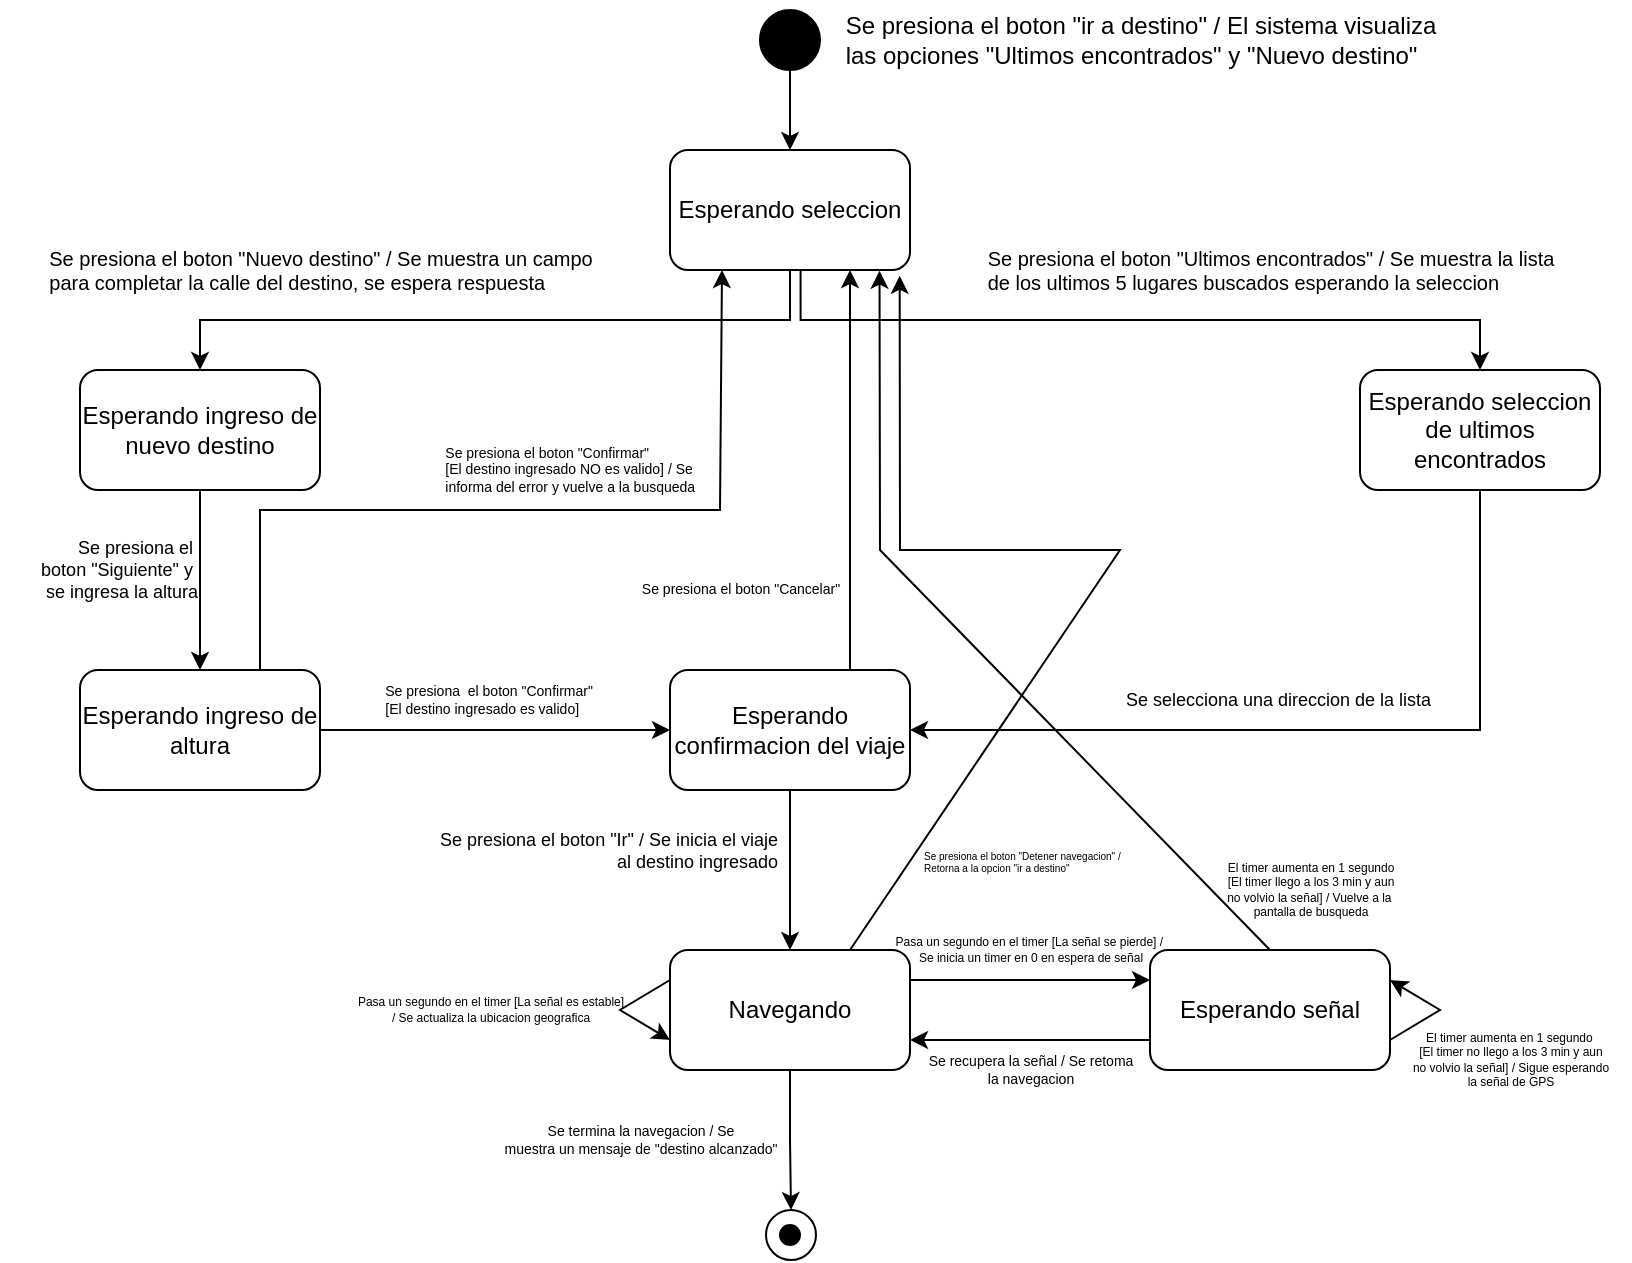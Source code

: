 <mxfile version="24.8.3">
  <diagram name="Page-1" id="dfRyC7SVpAaJdiC86V7x">
    <mxGraphModel dx="877" dy="565" grid="1" gridSize="10" guides="1" tooltips="1" connect="1" arrows="1" fold="1" page="1" pageScale="1" pageWidth="850" pageHeight="1100" math="0" shadow="0">
      <root>
        <mxCell id="0" />
        <mxCell id="1" parent="0" />
        <mxCell id="6p6UbaBZp5hG0BsvD7h_-8" value="" style="edgeStyle=orthogonalEdgeStyle;rounded=0;orthogonalLoop=1;jettySize=auto;html=1;entryX=0.5;entryY=0;entryDx=0;entryDy=0;exitX=0.544;exitY=1.009;exitDx=0;exitDy=0;exitPerimeter=0;" edge="1" parent="1" source="6p6UbaBZp5hG0BsvD7h_-1" target="6p6UbaBZp5hG0BsvD7h_-5">
          <mxGeometry relative="1" as="geometry">
            <mxPoint x="425" y="300" as="targetPoint" />
          </mxGeometry>
        </mxCell>
        <mxCell id="6p6UbaBZp5hG0BsvD7h_-12" value="" style="edgeStyle=orthogonalEdgeStyle;rounded=0;orthogonalLoop=1;jettySize=auto;html=1;entryX=0.5;entryY=0;entryDx=0;entryDy=0;exitX=0.5;exitY=1;exitDx=0;exitDy=0;" edge="1" parent="1" source="6p6UbaBZp5hG0BsvD7h_-1" target="6p6UbaBZp5hG0BsvD7h_-10">
          <mxGeometry relative="1" as="geometry">
            <mxPoint x="385.034" y="290" as="targetPoint" />
          </mxGeometry>
        </mxCell>
        <mxCell id="6p6UbaBZp5hG0BsvD7h_-1" value="Esperando seleccion" style="rounded=1;whiteSpace=wrap;html=1;labelBackgroundColor=none;" vertex="1" parent="1">
          <mxGeometry x="365" y="160" width="120" height="60" as="geometry" />
        </mxCell>
        <mxCell id="6p6UbaBZp5hG0BsvD7h_-3" value="" style="edgeStyle=orthogonalEdgeStyle;rounded=0;orthogonalLoop=1;jettySize=auto;html=1;" edge="1" parent="1" source="6p6UbaBZp5hG0BsvD7h_-2" target="6p6UbaBZp5hG0BsvD7h_-1">
          <mxGeometry relative="1" as="geometry" />
        </mxCell>
        <mxCell id="6p6UbaBZp5hG0BsvD7h_-2" value="" style="ellipse;whiteSpace=wrap;html=1;aspect=fixed;fillColor=#000000;" vertex="1" parent="1">
          <mxGeometry x="410" y="90" width="30" height="30" as="geometry" />
        </mxCell>
        <mxCell id="6p6UbaBZp5hG0BsvD7h_-4" value="&lt;div style=&quot;text-align: justify;&quot;&gt;&lt;span style=&quot;background-color: initial;&quot;&gt;Se presiona el boton &quot;ir a destino&quot; / El sistema visualiza&lt;/span&gt;&lt;/div&gt;&lt;div style=&quot;text-align: justify;&quot;&gt;&lt;span style=&quot;background-color: initial;&quot;&gt;las&lt;/span&gt;&lt;span style=&quot;background-color: initial;&quot;&gt;&amp;nbsp;opciones&amp;nbsp;&lt;/span&gt;&lt;span style=&quot;background-color: initial;&quot;&gt;&quot;Ultimos encontrados&quot; y &quot;Nuevo destino&quot;&lt;/span&gt;&lt;/div&gt;" style="text;html=1;align=center;verticalAlign=middle;resizable=0;points=[];autosize=1;strokeColor=none;fillColor=none;" vertex="1" parent="1">
          <mxGeometry x="440" y="85" width="320" height="40" as="geometry" />
        </mxCell>
        <mxCell id="6p6UbaBZp5hG0BsvD7h_-24" value="" style="edgeStyle=orthogonalEdgeStyle;rounded=0;orthogonalLoop=1;jettySize=auto;html=1;entryX=1;entryY=0.5;entryDx=0;entryDy=0;exitX=0.5;exitY=1;exitDx=0;exitDy=0;" edge="1" parent="1" source="6p6UbaBZp5hG0BsvD7h_-5" target="6p6UbaBZp5hG0BsvD7h_-17">
          <mxGeometry relative="1" as="geometry">
            <mxPoint x="770" y="410.0" as="targetPoint" />
          </mxGeometry>
        </mxCell>
        <mxCell id="6p6UbaBZp5hG0BsvD7h_-5" value="Esperando seleccion de ultimos encontrados" style="rounded=1;whiteSpace=wrap;html=1;labelBackgroundColor=none;" vertex="1" parent="1">
          <mxGeometry x="710" y="270" width="120" height="60" as="geometry" />
        </mxCell>
        <mxCell id="6p6UbaBZp5hG0BsvD7h_-9" value="&lt;div style=&quot;text-align: justify; font-size: 10px;&quot;&gt;Se presiona el boton &quot;Ultimos encontrados&quot; / Se muestra la lista&lt;/div&gt;&lt;div style=&quot;text-align: justify; font-size: 10px;&quot;&gt;de los ultimos 5 lugares buscados esperando la seleccion&lt;/div&gt;" style="text;html=1;align=center;verticalAlign=middle;resizable=0;points=[];autosize=1;strokeColor=none;fillColor=none;fontSize=10;" vertex="1" parent="1">
          <mxGeometry x="510" y="200" width="310" height="40" as="geometry" />
        </mxCell>
        <mxCell id="6p6UbaBZp5hG0BsvD7h_-15" value="" style="edgeStyle=orthogonalEdgeStyle;rounded=0;orthogonalLoop=1;jettySize=auto;html=1;" edge="1" parent="1" source="6p6UbaBZp5hG0BsvD7h_-10" target="6p6UbaBZp5hG0BsvD7h_-14">
          <mxGeometry relative="1" as="geometry" />
        </mxCell>
        <mxCell id="6p6UbaBZp5hG0BsvD7h_-10" value="Esperando ingreso de nuevo destino" style="rounded=1;whiteSpace=wrap;html=1;labelBackgroundColor=none;" vertex="1" parent="1">
          <mxGeometry x="70" y="270" width="120" height="60" as="geometry" />
        </mxCell>
        <mxCell id="6p6UbaBZp5hG0BsvD7h_-13" value="&lt;div style=&quot;text-align: justify; font-size: 10px;&quot;&gt;Se presiona el boton &quot;Nuevo destino&quot; / Se muestra un campo&lt;br style=&quot;font-size: 10px;&quot;&gt;&lt;/div&gt;&lt;div style=&quot;text-align: justify; font-size: 10px;&quot;&gt;para completar la calle del destino, se espera respuesta&lt;/div&gt;" style="text;html=1;align=center;verticalAlign=middle;resizable=0;points=[];autosize=1;strokeColor=none;fillColor=none;fontSize=10;" vertex="1" parent="1">
          <mxGeometry x="40" y="200" width="300" height="40" as="geometry" />
        </mxCell>
        <mxCell id="6p6UbaBZp5hG0BsvD7h_-19" value="" style="edgeStyle=orthogonalEdgeStyle;rounded=0;orthogonalLoop=1;jettySize=auto;html=1;entryX=0;entryY=0.5;entryDx=0;entryDy=0;" edge="1" parent="1" source="6p6UbaBZp5hG0BsvD7h_-14" target="6p6UbaBZp5hG0BsvD7h_-17">
          <mxGeometry relative="1" as="geometry">
            <mxPoint x="290" y="450" as="targetPoint" />
          </mxGeometry>
        </mxCell>
        <mxCell id="6p6UbaBZp5hG0BsvD7h_-14" value="Esperando ingreso de altura" style="rounded=1;whiteSpace=wrap;html=1;labelBackgroundColor=none;" vertex="1" parent="1">
          <mxGeometry x="70" y="420" width="120" height="60" as="geometry" />
        </mxCell>
        <mxCell id="6p6UbaBZp5hG0BsvD7h_-16" value="&lt;div style=&quot;font-size: 9px;&quot;&gt;Se presiona el&amp;nbsp;&lt;/div&gt;&lt;div style=&quot;font-size: 9px;&quot;&gt;boton &quot;Siguiente&quot; y&amp;nbsp;&lt;br style=&quot;font-size: 9px;&quot;&gt;&lt;/div&gt;&lt;div style=&quot;font-size: 9px;&quot;&gt;se ingresa la altura&lt;/div&gt;" style="text;html=1;align=right;verticalAlign=middle;resizable=0;points=[];autosize=1;strokeColor=none;fillColor=none;fontSize=9;" vertex="1" parent="1">
          <mxGeometry x="30" y="345" width="100" height="50" as="geometry" />
        </mxCell>
        <mxCell id="6p6UbaBZp5hG0BsvD7h_-30" value="" style="edgeStyle=orthogonalEdgeStyle;rounded=0;orthogonalLoop=1;jettySize=auto;html=1;" edge="1" parent="1" source="6p6UbaBZp5hG0BsvD7h_-17" target="6p6UbaBZp5hG0BsvD7h_-29">
          <mxGeometry relative="1" as="geometry" />
        </mxCell>
        <mxCell id="6p6UbaBZp5hG0BsvD7h_-17" value="Esperando confirmacion del viaje" style="rounded=1;whiteSpace=wrap;html=1;labelBackgroundColor=none;" vertex="1" parent="1">
          <mxGeometry x="365" y="420" width="120" height="60" as="geometry" />
        </mxCell>
        <mxCell id="6p6UbaBZp5hG0BsvD7h_-20" value="&lt;div style=&quot;text-align: justify; font-size: 7px;&quot;&gt;&lt;font style=&quot;font-size: 7px;&quot;&gt;Se presiona&amp;nbsp;&amp;nbsp;&lt;/font&gt;&lt;font style=&quot;background-color: initial;&quot;&gt;el&amp;nbsp;&lt;span style=&quot;background-color: initial;&quot;&gt;boton &quot;Confirmar&quot;&amp;nbsp;&lt;/span&gt;&lt;/font&gt;&lt;/div&gt;&lt;div style=&quot;text-align: justify; font-size: 7px;&quot;&gt;&lt;font style=&quot;background-color: initial;&quot;&gt;&lt;span style=&quot;background-color: initial;&quot;&gt;[El destino ingresado&amp;nbsp;&lt;/span&gt;&lt;/font&gt;&lt;span style=&quot;background-color: initial;&quot;&gt;es valido]&lt;/span&gt;&lt;/div&gt;" style="text;html=1;align=center;verticalAlign=middle;resizable=0;points=[];autosize=1;strokeColor=none;fillColor=none;fontSize=7;" vertex="1" parent="1">
          <mxGeometry x="210" y="420" width="130" height="30" as="geometry" />
        </mxCell>
        <mxCell id="6p6UbaBZp5hG0BsvD7h_-21" value="" style="endArrow=classic;html=1;rounded=0;exitX=0.75;exitY=0;exitDx=0;exitDy=0;" edge="1" parent="1" source="6p6UbaBZp5hG0BsvD7h_-14">
          <mxGeometry width="50" height="50" relative="1" as="geometry">
            <mxPoint x="260" y="440" as="sourcePoint" />
            <mxPoint x="391" y="220" as="targetPoint" />
            <Array as="points">
              <mxPoint x="160" y="340" />
              <mxPoint x="230" y="340" />
              <mxPoint x="390" y="340" />
            </Array>
          </mxGeometry>
        </mxCell>
        <mxCell id="6p6UbaBZp5hG0BsvD7h_-22" value="&lt;div style=&quot;text-align: justify; font-size: 7px;&quot;&gt;&lt;font style=&quot;font-size: 7px;&quot;&gt;Se presiona el&amp;nbsp;&lt;span style=&quot;background-color: initial; font-size: 7px;&quot;&gt;boton &quot;Confirmar&quot;&amp;nbsp;&lt;/span&gt;&lt;/font&gt;&lt;/div&gt;&lt;div style=&quot;text-align: justify; font-size: 7px;&quot;&gt;&lt;font style=&quot;font-size: 7px;&quot;&gt;&lt;span style=&quot;background-color: initial; font-size: 7px;&quot;&gt;[El destino ingresado NO&amp;nbsp;&lt;/span&gt;&lt;/font&gt;&lt;span style=&quot;background-color: initial;&quot;&gt;es valido] / Se&amp;nbsp;&lt;/span&gt;&lt;/div&gt;&lt;div style=&quot;text-align: justify; font-size: 7px;&quot;&gt;&lt;span style=&quot;background-color: initial;&quot;&gt;informa del error y vuelve a la busqueda&lt;/span&gt;&lt;/div&gt;" style="text;html=1;align=center;verticalAlign=middle;resizable=0;points=[];autosize=1;strokeColor=none;fillColor=none;fontSize=7;" vertex="1" parent="1">
          <mxGeometry x="240" y="300" width="150" height="40" as="geometry" />
        </mxCell>
        <mxCell id="6p6UbaBZp5hG0BsvD7h_-26" value="&lt;div style=&quot;text-align: justify; font-size: 9px;&quot;&gt;Se selecciona una direccion de la lista&amp;nbsp;&lt;/div&gt;" style="text;html=1;align=center;verticalAlign=middle;resizable=0;points=[];autosize=1;strokeColor=none;fillColor=none;fontSize=9;" vertex="1" parent="1">
          <mxGeometry x="580" y="425" width="180" height="20" as="geometry" />
        </mxCell>
        <mxCell id="6p6UbaBZp5hG0BsvD7h_-27" value="" style="endArrow=classic;html=1;rounded=0;exitX=0.75;exitY=0;exitDx=0;exitDy=0;entryX=0.75;entryY=1;entryDx=0;entryDy=0;" edge="1" parent="1" source="6p6UbaBZp5hG0BsvD7h_-17" target="6p6UbaBZp5hG0BsvD7h_-1">
          <mxGeometry width="50" height="50" relative="1" as="geometry">
            <mxPoint x="480" y="480" as="sourcePoint" />
            <mxPoint x="530" y="430" as="targetPoint" />
          </mxGeometry>
        </mxCell>
        <mxCell id="6p6UbaBZp5hG0BsvD7h_-28" value="&lt;div style=&quot;text-align: justify; font-size: 7px;&quot;&gt;&lt;font style=&quot;font-size: 7px;&quot;&gt;Se presiona el&amp;nbsp;&lt;span style=&quot;background-color: initial; font-size: 7px;&quot;&gt;boton &quot;Cancelar&quot;&lt;/span&gt;&lt;/font&gt;&lt;/div&gt;" style="text;html=1;align=center;verticalAlign=middle;resizable=0;points=[];autosize=1;strokeColor=none;fillColor=none;fontSize=7;" vertex="1" parent="1">
          <mxGeometry x="340" y="370" width="120" height="20" as="geometry" />
        </mxCell>
        <mxCell id="6p6UbaBZp5hG0BsvD7h_-47" value="" style="edgeStyle=orthogonalEdgeStyle;rounded=0;orthogonalLoop=1;jettySize=auto;html=1;entryX=0.5;entryY=0;entryDx=0;entryDy=0;" edge="1" parent="1" source="6p6UbaBZp5hG0BsvD7h_-29" target="6p6UbaBZp5hG0BsvD7h_-45">
          <mxGeometry relative="1" as="geometry" />
        </mxCell>
        <mxCell id="6p6UbaBZp5hG0BsvD7h_-29" value="Navegando" style="rounded=1;whiteSpace=wrap;html=1;labelBackgroundColor=none;" vertex="1" parent="1">
          <mxGeometry x="365" y="560" width="120" height="60" as="geometry" />
        </mxCell>
        <mxCell id="6p6UbaBZp5hG0BsvD7h_-31" value="&lt;div style=&quot;font-size: 9px;&quot;&gt;&lt;font style=&quot;font-size: 9px;&quot;&gt;Se presiona el&amp;nbsp;&lt;span style=&quot;background-color: initial; font-size: 9px;&quot;&gt;boton &quot;Ir&quot; / Se inicia el viaje&lt;/span&gt;&lt;/font&gt;&lt;/div&gt;&lt;div style=&quot;font-size: 9px;&quot;&gt;&lt;font style=&quot;font-size: 9px;&quot;&gt;&lt;span style=&quot;background-color: initial; font-size: 9px;&quot;&gt;al destino ingresado&lt;/span&gt;&lt;/font&gt;&lt;/div&gt;" style="text;html=1;align=right;verticalAlign=middle;resizable=0;points=[];autosize=1;strokeColor=none;fillColor=none;fontSize=9;" vertex="1" parent="1">
          <mxGeometry x="230" y="490" width="190" height="40" as="geometry" />
        </mxCell>
        <mxCell id="6p6UbaBZp5hG0BsvD7h_-32" value="Esperando señal" style="rounded=1;whiteSpace=wrap;html=1;labelBackgroundColor=none;" vertex="1" parent="1">
          <mxGeometry x="605" y="560" width="120" height="60" as="geometry" />
        </mxCell>
        <mxCell id="6p6UbaBZp5hG0BsvD7h_-33" value="" style="endArrow=classic;html=1;rounded=0;exitX=1;exitY=0.25;exitDx=0;exitDy=0;entryX=0;entryY=0.25;entryDx=0;entryDy=0;" edge="1" parent="1" source="6p6UbaBZp5hG0BsvD7h_-29" target="6p6UbaBZp5hG0BsvD7h_-32">
          <mxGeometry width="50" height="50" relative="1" as="geometry">
            <mxPoint x="410" y="490" as="sourcePoint" />
            <mxPoint x="460" y="440" as="targetPoint" />
          </mxGeometry>
        </mxCell>
        <mxCell id="6p6UbaBZp5hG0BsvD7h_-34" value="" style="endArrow=classic;html=1;rounded=0;exitX=0;exitY=0.75;exitDx=0;exitDy=0;entryX=1;entryY=0.75;entryDx=0;entryDy=0;" edge="1" parent="1" source="6p6UbaBZp5hG0BsvD7h_-32" target="6p6UbaBZp5hG0BsvD7h_-29">
          <mxGeometry width="50" height="50" relative="1" as="geometry">
            <mxPoint x="410" y="490" as="sourcePoint" />
            <mxPoint x="460" y="440" as="targetPoint" />
          </mxGeometry>
        </mxCell>
        <mxCell id="6p6UbaBZp5hG0BsvD7h_-35" value="&lt;div style=&quot;font-size: 6px;&quot;&gt;&lt;font style=&quot;font-size: 6px;&quot;&gt;&lt;span style=&quot;background-color: initial; font-size: 6px;&quot;&gt;Pasa un segundo en el timer [La señal se pierde]&lt;/span&gt;&lt;span style=&quot;background-color: initial; font-size: 6px;&quot;&gt;&amp;nbsp;/&amp;nbsp;&lt;/span&gt;&lt;/font&gt;&lt;/div&gt;&lt;div style=&quot;font-size: 6px;&quot;&gt;&lt;span style=&quot;background-color: initial; font-size: 6px;&quot;&gt;&lt;font style=&quot;font-size: 6px;&quot;&gt;Se inicia un timer en 0 en espera de señal&lt;/font&gt;&lt;/span&gt;&lt;/div&gt;" style="text;html=1;align=center;verticalAlign=middle;resizable=0;points=[];autosize=1;strokeColor=none;fillColor=none;fontSize=6;" vertex="1" parent="1">
          <mxGeometry x="465" y="545" width="160" height="30" as="geometry" />
        </mxCell>
        <mxCell id="6p6UbaBZp5hG0BsvD7h_-36" value="&lt;div style=&quot;font-size: 7px;&quot;&gt;Se recupera la señal / Se retoma&lt;/div&gt;&lt;div style=&quot;font-size: 7px;&quot;&gt;la navegacion&lt;/div&gt;" style="text;html=1;align=center;verticalAlign=middle;resizable=0;points=[];autosize=1;strokeColor=none;fillColor=none;fontSize=7;" vertex="1" parent="1">
          <mxGeometry x="480" y="605" width="130" height="30" as="geometry" />
        </mxCell>
        <mxCell id="6p6UbaBZp5hG0BsvD7h_-37" value="" style="endArrow=classic;html=1;rounded=0;exitX=1;exitY=0.75;exitDx=0;exitDy=0;entryX=1;entryY=0.25;entryDx=0;entryDy=0;" edge="1" parent="1" source="6p6UbaBZp5hG0BsvD7h_-32" target="6p6UbaBZp5hG0BsvD7h_-32">
          <mxGeometry width="50" height="50" relative="1" as="geometry">
            <mxPoint x="530" y="580" as="sourcePoint" />
            <mxPoint x="580" y="530" as="targetPoint" />
            <Array as="points">
              <mxPoint x="750" y="590" />
            </Array>
          </mxGeometry>
        </mxCell>
        <mxCell id="6p6UbaBZp5hG0BsvD7h_-38" value="&lt;div style=&quot;font-size: 6px;&quot;&gt;El timer aumenta en 1 segundo&amp;nbsp;&lt;/div&gt;&lt;div style=&quot;font-size: 6px;&quot;&gt;[El timer no llego a los 3 min y aun&lt;/div&gt;&lt;div style=&quot;font-size: 6px;&quot;&gt;no volvio la señal] / Sigue esperando&lt;/div&gt;&lt;div style=&quot;font-size: 6px;&quot;&gt;la señal de GPS&lt;/div&gt;" style="text;html=1;align=center;verticalAlign=middle;resizable=0;points=[];autosize=1;strokeColor=none;fillColor=none;fontSize=6;" vertex="1" parent="1">
          <mxGeometry x="725" y="595" width="120" height="40" as="geometry" />
        </mxCell>
        <mxCell id="6p6UbaBZp5hG0BsvD7h_-39" value="&lt;div style=&quot;font-size: 6px;&quot;&gt;El timer aumenta en 1 segundo&lt;/div&gt;&lt;div style=&quot;font-size: 6px;&quot;&gt;[El timer llego a los 3 min y aun&lt;/div&gt;&lt;div style=&quot;font-size: 6px;&quot;&gt;no volvio la señal] / Vuelve a la&amp;nbsp;&lt;/div&gt;&lt;div style=&quot;font-size: 6px;&quot;&gt;pantalla de busqueda&lt;/div&gt;" style="text;html=1;align=center;verticalAlign=middle;resizable=0;points=[];autosize=1;strokeColor=none;fillColor=none;fontSize=6;" vertex="1" parent="1">
          <mxGeometry x="630" y="510" width="110" height="40" as="geometry" />
        </mxCell>
        <mxCell id="6p6UbaBZp5hG0BsvD7h_-40" value="" style="endArrow=classic;html=1;rounded=0;exitX=0.5;exitY=0;exitDx=0;exitDy=0;entryX=0.873;entryY=1.006;entryDx=0;entryDy=0;entryPerimeter=0;" edge="1" parent="1" source="6p6UbaBZp5hG0BsvD7h_-32" target="6p6UbaBZp5hG0BsvD7h_-1">
          <mxGeometry width="50" height="50" relative="1" as="geometry">
            <mxPoint x="550" y="550" as="sourcePoint" />
            <mxPoint x="550" y="410" as="targetPoint" />
            <Array as="points">
              <mxPoint x="470" y="360" />
            </Array>
          </mxGeometry>
        </mxCell>
        <mxCell id="6p6UbaBZp5hG0BsvD7h_-42" value="" style="endArrow=classic;html=1;rounded=0;exitX=0;exitY=0.25;exitDx=0;exitDy=0;entryX=0;entryY=0.75;entryDx=0;entryDy=0;" edge="1" parent="1" source="6p6UbaBZp5hG0BsvD7h_-29" target="6p6UbaBZp5hG0BsvD7h_-29">
          <mxGeometry width="50" height="50" relative="1" as="geometry">
            <mxPoint x="410" y="530" as="sourcePoint" />
            <mxPoint x="310" y="590" as="targetPoint" />
            <Array as="points">
              <mxPoint x="340" y="590" />
            </Array>
          </mxGeometry>
        </mxCell>
        <mxCell id="6p6UbaBZp5hG0BsvD7h_-43" value="&lt;div style=&quot;font-size: 6px;&quot;&gt;&lt;span style=&quot;background-color: initial;&quot;&gt;Pasa un segundo en el timer [La señal es estable]&lt;/span&gt;&lt;/div&gt;&lt;div style=&quot;font-size: 6px;&quot;&gt;&lt;span style=&quot;background-color: initial;&quot;&gt;/ Se actualiza&amp;nbsp;&lt;/span&gt;&lt;span style=&quot;background-color: initial;&quot;&gt;la ubicacion geografica&lt;/span&gt;&lt;/div&gt;" style="text;html=1;align=center;verticalAlign=middle;resizable=0;points=[];autosize=1;strokeColor=none;fillColor=none;fontSize=6;" vertex="1" parent="1">
          <mxGeometry x="195" y="575" width="160" height="30" as="geometry" />
        </mxCell>
        <mxCell id="6p6UbaBZp5hG0BsvD7h_-45" value="" style="ellipse;whiteSpace=wrap;html=1;aspect=fixed;" vertex="1" parent="1">
          <mxGeometry x="413" y="690" width="25" height="25" as="geometry" />
        </mxCell>
        <mxCell id="6p6UbaBZp5hG0BsvD7h_-46" value="" style="ellipse;whiteSpace=wrap;html=1;aspect=fixed;fillColor=#000000;" vertex="1" parent="1">
          <mxGeometry x="420" y="697.5" width="10" height="10" as="geometry" />
        </mxCell>
        <mxCell id="6p6UbaBZp5hG0BsvD7h_-48" value="&lt;div style=&quot;font-size: 7px;&quot;&gt;Se termina la navegacion / Se&lt;/div&gt;&lt;div style=&quot;font-size: 7px;&quot;&gt;muestra un mensaje de &quot;destino alcanzado&quot;&lt;/div&gt;" style="text;html=1;align=center;verticalAlign=middle;resizable=0;points=[];autosize=1;strokeColor=none;fillColor=none;fontSize=7;" vertex="1" parent="1">
          <mxGeometry x="270" y="640" width="160" height="30" as="geometry" />
        </mxCell>
        <mxCell id="6p6UbaBZp5hG0BsvD7h_-49" value="" style="endArrow=classic;html=1;rounded=0;exitX=0.75;exitY=0;exitDx=0;exitDy=0;entryX=0.957;entryY=1.048;entryDx=0;entryDy=0;entryPerimeter=0;" edge="1" parent="1" source="6p6UbaBZp5hG0BsvD7h_-29" target="6p6UbaBZp5hG0BsvD7h_-1">
          <mxGeometry width="50" height="50" relative="1" as="geometry">
            <mxPoint x="510" y="420" as="sourcePoint" />
            <mxPoint x="560" y="370" as="targetPoint" />
            <Array as="points">
              <mxPoint x="590" y="360" />
              <mxPoint x="480" y="360" />
            </Array>
          </mxGeometry>
        </mxCell>
        <mxCell id="6p6UbaBZp5hG0BsvD7h_-50" value="&lt;div style=&quot;font-size: 5px;&quot;&gt;&lt;font style=&quot;font-size: 5px;&quot;&gt;&lt;span style=&quot;background-color: initial; font-size: 5px;&quot;&gt;Se presiona el boton &quot;Detener navegacion&quot;&lt;/span&gt;&lt;span style=&quot;background-color: initial; font-size: 5px;&quot;&gt;&amp;nbsp;/&amp;nbsp;&lt;/span&gt;&lt;/font&gt;&lt;/div&gt;&lt;div style=&quot;font-size: 5px;&quot;&gt;Retorna a la opcion &quot;ir a destino&quot;&lt;/div&gt;" style="text;html=1;align=left;verticalAlign=middle;resizable=0;points=[];autosize=1;strokeColor=none;fillColor=none;fontSize=5;" vertex="1" parent="1">
          <mxGeometry x="490" y="500" width="120" height="30" as="geometry" />
        </mxCell>
      </root>
    </mxGraphModel>
  </diagram>
</mxfile>
